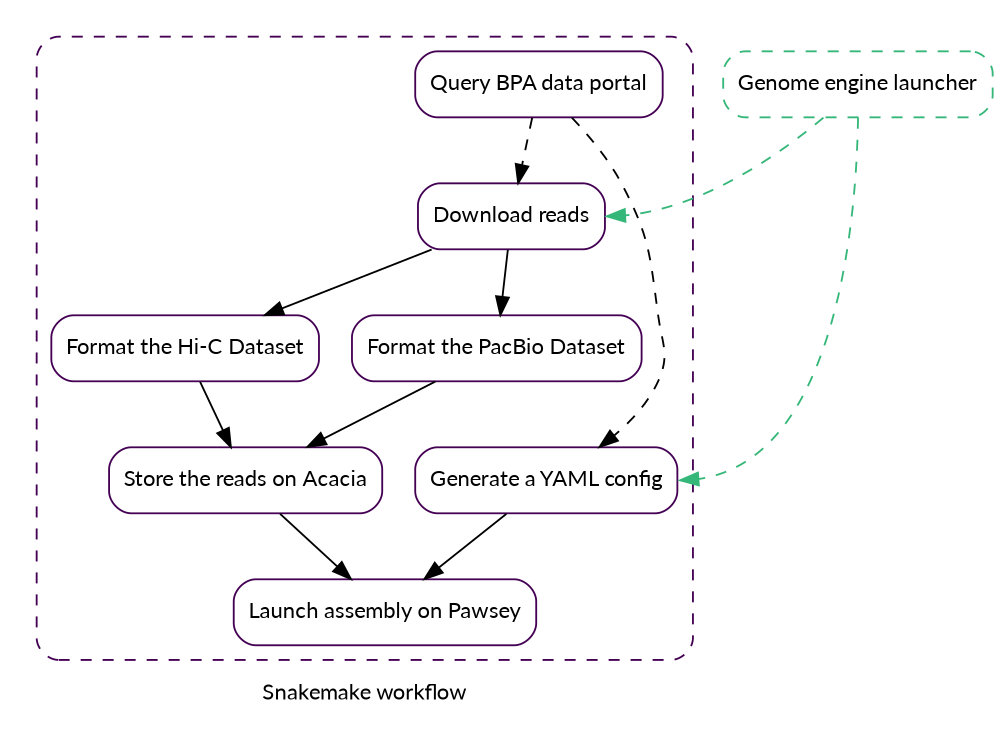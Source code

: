 digraph snakemake_dag {

    // viridis1 = "#440154";
    // viridis2 = "#31688e";
    // viridis3 = "#35b779";

    fontname = "lato";
    fontsize = "12";
    bgcolor = transparent;
    size = "6.66,7.5";
    dpi = 300;
    compound = true;
    splines = true;

    node[
        fontname = "lato";
    fontsize = "12";
    // labelloc = "b";
    // imagepos = "tc";
    shape = solid;
    style="rounded";
    color="#440154"
    // fixedsize = true;
    // height = 1.3;
    // width = 1;
    // imagescale = true;
    ];

    edge[fontname = "lato";
    fontsize = "10";
    ];


subgraph cluster_dm {
        label = "Snakemake workflow";
        labelloc="b";
        compound = true;
        style=solid;
        color=none;
        subgraph cluster_dm1{
            label="";
            style="dashed,rounded";
            color="#440154"       
    0[label = "Query BPA data portal"];
    1[label = "Download reads"];
    2[label = "Format the Hi-C Dataset"];
    3[label = "Format the PacBio Dataset"];
    4[label = "Store the reads on Acacia"];
    5[label = "Generate a YAML config"];
    6[label = "Launch assembly on Pawsey"];
        }
}

    0a[label = "Genome engine launcher", style="dashed,rounded", color="#35b779"];

    0->1,5 [style="dashed"]
    0a ->1:e,5:e [style="dashed",color="#35b779", ]
    1->2,3
    2,3 -> 4


    4,5 -> 6

} 